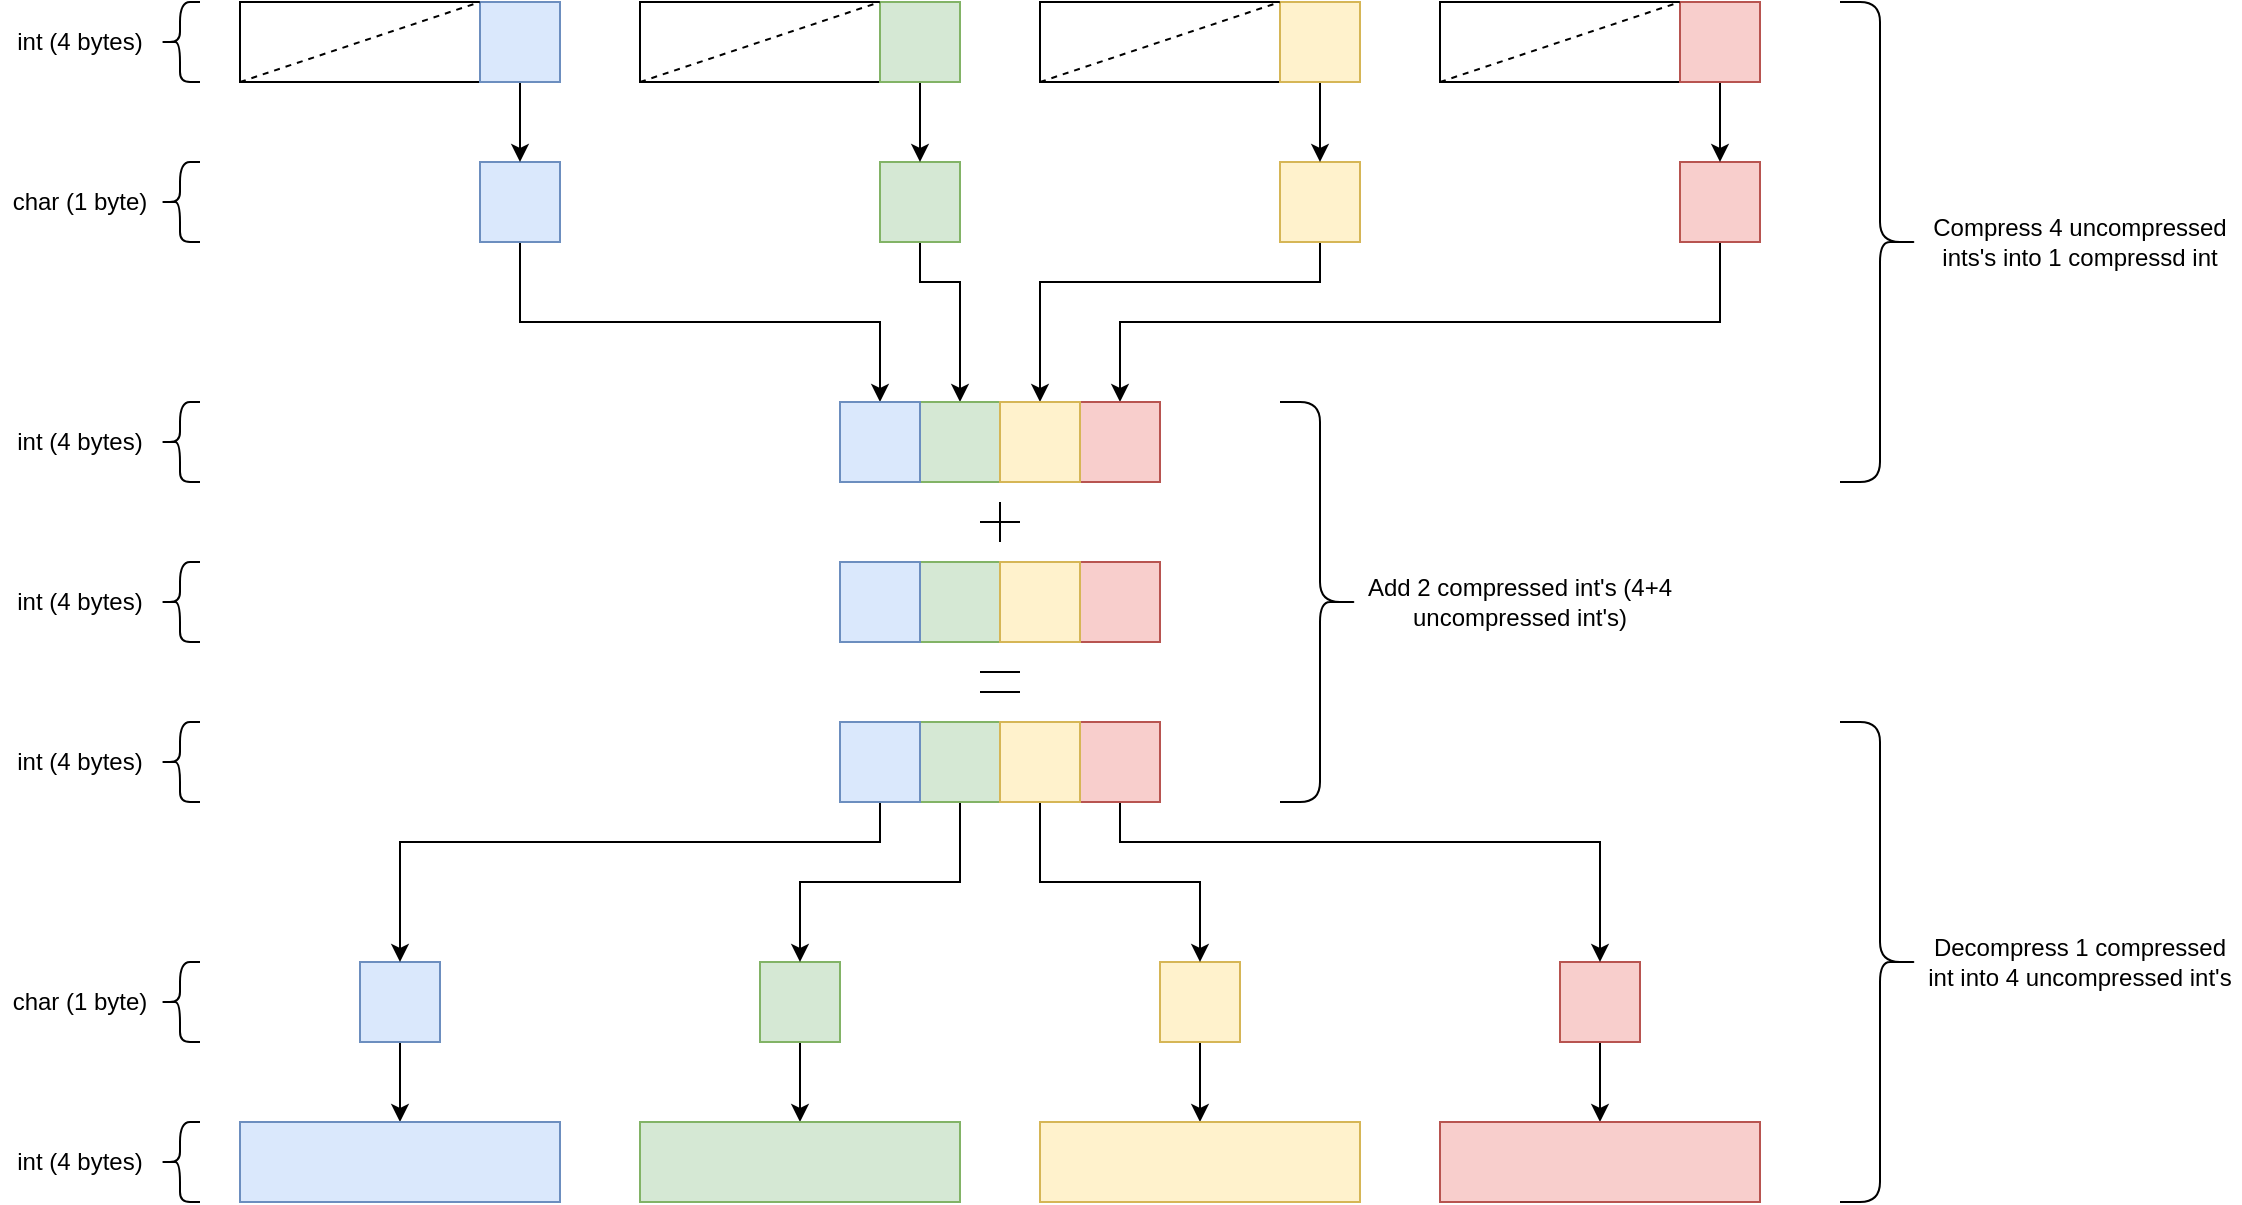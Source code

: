 <mxfile version="22.0.4" type="device">
  <diagram name="Page-1" id="utY_LT_nmhFpNKdy2aTu">
    <mxGraphModel dx="7827" dy="3587" grid="1" gridSize="10" guides="1" tooltips="1" connect="1" arrows="1" fold="1" page="1" pageScale="1" pageWidth="827" pageHeight="1169" math="0" shadow="0">
      <root>
        <mxCell id="0" />
        <mxCell id="1" parent="0" />
        <mxCell id="oWTCg2_sNXzXvzO919nh-1" value="" style="rounded=0;whiteSpace=wrap;html=1;fillColor=none;" parent="1" vertex="1">
          <mxGeometry x="40" y="200" width="160" height="40" as="geometry" />
        </mxCell>
        <mxCell id="oWTCg2_sNXzXvzO919nh-31" style="edgeStyle=orthogonalEdgeStyle;rounded=0;orthogonalLoop=1;jettySize=auto;html=1;exitX=0.5;exitY=1;exitDx=0;exitDy=0;entryX=0.5;entryY=0;entryDx=0;entryDy=0;" parent="1" source="oWTCg2_sNXzXvzO919nh-3" target="oWTCg2_sNXzXvzO919nh-24" edge="1">
          <mxGeometry relative="1" as="geometry" />
        </mxCell>
        <mxCell id="oWTCg2_sNXzXvzO919nh-3" value="" style="rounded=0;whiteSpace=wrap;html=1;fillColor=#dae8fc;strokeColor=#6c8ebf;" parent="1" vertex="1">
          <mxGeometry x="160" y="280" width="40" height="40" as="geometry" />
        </mxCell>
        <mxCell id="oWTCg2_sNXzXvzO919nh-4" value="" style="rounded=0;whiteSpace=wrap;html=1;fillColor=none;" parent="1" vertex="1">
          <mxGeometry x="240" y="200" width="160" height="40" as="geometry" />
        </mxCell>
        <mxCell id="oWTCg2_sNXzXvzO919nh-32" style="edgeStyle=orthogonalEdgeStyle;rounded=0;orthogonalLoop=1;jettySize=auto;html=1;exitX=0.5;exitY=1;exitDx=0;exitDy=0;entryX=0.5;entryY=0;entryDx=0;entryDy=0;" parent="1" source="oWTCg2_sNXzXvzO919nh-5" target="oWTCg2_sNXzXvzO919nh-19" edge="1">
          <mxGeometry relative="1" as="geometry">
            <Array as="points">
              <mxPoint x="380" y="340" />
              <mxPoint x="400" y="340" />
            </Array>
          </mxGeometry>
        </mxCell>
        <mxCell id="oWTCg2_sNXzXvzO919nh-5" value="" style="rounded=0;whiteSpace=wrap;html=1;fillColor=#d5e8d4;strokeColor=#82b366;" parent="1" vertex="1">
          <mxGeometry x="360" y="280" width="40" height="40" as="geometry" />
        </mxCell>
        <mxCell id="oWTCg2_sNXzXvzO919nh-6" value="" style="rounded=0;whiteSpace=wrap;html=1;fillColor=none;" parent="1" vertex="1">
          <mxGeometry x="440" y="200" width="160" height="40" as="geometry" />
        </mxCell>
        <mxCell id="oWTCg2_sNXzXvzO919nh-33" style="edgeStyle=orthogonalEdgeStyle;rounded=0;orthogonalLoop=1;jettySize=auto;html=1;exitX=0.5;exitY=1;exitDx=0;exitDy=0;entryX=0.5;entryY=0;entryDx=0;entryDy=0;" parent="1" source="oWTCg2_sNXzXvzO919nh-7" target="oWTCg2_sNXzXvzO919nh-21" edge="1">
          <mxGeometry relative="1" as="geometry">
            <Array as="points">
              <mxPoint x="580" y="340" />
              <mxPoint x="440" y="340" />
            </Array>
          </mxGeometry>
        </mxCell>
        <mxCell id="oWTCg2_sNXzXvzO919nh-7" value="" style="rounded=0;whiteSpace=wrap;html=1;fillColor=#fff2cc;strokeColor=#d6b656;" parent="1" vertex="1">
          <mxGeometry x="560" y="280" width="40" height="40" as="geometry" />
        </mxCell>
        <mxCell id="oWTCg2_sNXzXvzO919nh-8" value="" style="rounded=0;whiteSpace=wrap;html=1;fillColor=none;" parent="1" vertex="1">
          <mxGeometry x="640" y="200" width="160" height="40" as="geometry" />
        </mxCell>
        <mxCell id="oWTCg2_sNXzXvzO919nh-34" style="edgeStyle=orthogonalEdgeStyle;rounded=0;orthogonalLoop=1;jettySize=auto;html=1;exitX=0.5;exitY=1;exitDx=0;exitDy=0;entryX=0.5;entryY=0;entryDx=0;entryDy=0;" parent="1" source="oWTCg2_sNXzXvzO919nh-9" target="oWTCg2_sNXzXvzO919nh-20" edge="1">
          <mxGeometry relative="1" as="geometry" />
        </mxCell>
        <mxCell id="oWTCg2_sNXzXvzO919nh-9" value="" style="rounded=0;whiteSpace=wrap;html=1;fillColor=#f8cecc;strokeColor=#b85450;" parent="1" vertex="1">
          <mxGeometry x="760" y="280" width="40" height="40" as="geometry" />
        </mxCell>
        <mxCell id="oWTCg2_sNXzXvzO919nh-30" style="edgeStyle=orthogonalEdgeStyle;rounded=0;orthogonalLoop=1;jettySize=auto;html=1;entryX=0.5;entryY=0;entryDx=0;entryDy=0;" parent="1" source="oWTCg2_sNXzXvzO919nh-11" target="oWTCg2_sNXzXvzO919nh-9" edge="1">
          <mxGeometry relative="1" as="geometry" />
        </mxCell>
        <mxCell id="oWTCg2_sNXzXvzO919nh-11" value="" style="rounded=0;whiteSpace=wrap;html=1;fillColor=#f8cecc;strokeColor=#b85450;" parent="1" vertex="1">
          <mxGeometry x="760" y="200" width="40" height="40" as="geometry" />
        </mxCell>
        <mxCell id="oWTCg2_sNXzXvzO919nh-26" style="edgeStyle=orthogonalEdgeStyle;rounded=0;orthogonalLoop=1;jettySize=auto;html=1;exitX=0.5;exitY=1;exitDx=0;exitDy=0;entryX=0.5;entryY=0;entryDx=0;entryDy=0;" parent="1" source="oWTCg2_sNXzXvzO919nh-12" target="oWTCg2_sNXzXvzO919nh-3" edge="1">
          <mxGeometry relative="1" as="geometry" />
        </mxCell>
        <mxCell id="oWTCg2_sNXzXvzO919nh-12" value="" style="rounded=0;whiteSpace=wrap;html=1;fillColor=#dae8fc;strokeColor=#6c8ebf;" parent="1" vertex="1">
          <mxGeometry x="160" y="200" width="40" height="40" as="geometry" />
        </mxCell>
        <mxCell id="oWTCg2_sNXzXvzO919nh-28" style="edgeStyle=orthogonalEdgeStyle;rounded=0;orthogonalLoop=1;jettySize=auto;html=1;exitX=0.5;exitY=1;exitDx=0;exitDy=0;entryX=0.5;entryY=0;entryDx=0;entryDy=0;" parent="1" source="oWTCg2_sNXzXvzO919nh-16" target="oWTCg2_sNXzXvzO919nh-5" edge="1">
          <mxGeometry relative="1" as="geometry" />
        </mxCell>
        <mxCell id="oWTCg2_sNXzXvzO919nh-16" value="" style="rounded=0;whiteSpace=wrap;html=1;fillColor=#d5e8d4;strokeColor=#82b366;" parent="1" vertex="1">
          <mxGeometry x="360" y="200" width="40" height="40" as="geometry" />
        </mxCell>
        <mxCell id="oWTCg2_sNXzXvzO919nh-29" style="edgeStyle=orthogonalEdgeStyle;rounded=0;orthogonalLoop=1;jettySize=auto;html=1;exitX=0.5;exitY=1;exitDx=0;exitDy=0;entryX=0.5;entryY=0;entryDx=0;entryDy=0;" parent="1" source="oWTCg2_sNXzXvzO919nh-17" target="oWTCg2_sNXzXvzO919nh-7" edge="1">
          <mxGeometry relative="1" as="geometry" />
        </mxCell>
        <mxCell id="oWTCg2_sNXzXvzO919nh-17" value="" style="rounded=0;whiteSpace=wrap;html=1;fillColor=#fff2cc;strokeColor=#d6b656;" parent="1" vertex="1">
          <mxGeometry x="560" y="200" width="40" height="40" as="geometry" />
        </mxCell>
        <mxCell id="oWTCg2_sNXzXvzO919nh-19" value="" style="rounded=0;whiteSpace=wrap;html=1;fillColor=#d5e8d4;strokeColor=#82b366;" parent="1" vertex="1">
          <mxGeometry x="380" y="400" width="40" height="40" as="geometry" />
        </mxCell>
        <mxCell id="oWTCg2_sNXzXvzO919nh-20" value="" style="rounded=0;whiteSpace=wrap;html=1;fillColor=#f8cecc;strokeColor=#b85450;" parent="1" vertex="1">
          <mxGeometry x="460" y="400" width="40" height="40" as="geometry" />
        </mxCell>
        <mxCell id="oWTCg2_sNXzXvzO919nh-21" value="" style="rounded=0;whiteSpace=wrap;html=1;fillColor=#fff2cc;strokeColor=#d6b656;" parent="1" vertex="1">
          <mxGeometry x="420" y="400" width="40" height="40" as="geometry" />
        </mxCell>
        <mxCell id="oWTCg2_sNXzXvzO919nh-24" value="" style="rounded=0;whiteSpace=wrap;html=1;fillColor=#dae8fc;strokeColor=#6c8ebf;" parent="1" vertex="1">
          <mxGeometry x="340" y="400" width="40" height="40" as="geometry" />
        </mxCell>
        <mxCell id="oWTCg2_sNXzXvzO919nh-35" value="" style="endArrow=none;dashed=1;html=1;rounded=0;exitX=0;exitY=1;exitDx=0;exitDy=0;entryX=0;entryY=0;entryDx=0;entryDy=0;" parent="1" source="oWTCg2_sNXzXvzO919nh-1" target="oWTCg2_sNXzXvzO919nh-12" edge="1">
          <mxGeometry width="50" height="50" relative="1" as="geometry">
            <mxPoint x="390" y="420" as="sourcePoint" />
            <mxPoint x="440" y="370" as="targetPoint" />
          </mxGeometry>
        </mxCell>
        <mxCell id="oWTCg2_sNXzXvzO919nh-36" value="" style="endArrow=none;dashed=1;html=1;rounded=0;exitX=0;exitY=1;exitDx=0;exitDy=0;entryX=0;entryY=0;entryDx=0;entryDy=0;" parent="1" edge="1">
          <mxGeometry width="50" height="50" relative="1" as="geometry">
            <mxPoint x="240" y="240" as="sourcePoint" />
            <mxPoint x="360" y="200" as="targetPoint" />
          </mxGeometry>
        </mxCell>
        <mxCell id="oWTCg2_sNXzXvzO919nh-37" value="" style="endArrow=none;dashed=1;html=1;rounded=0;exitX=0;exitY=1;exitDx=0;exitDy=0;entryX=0;entryY=0;entryDx=0;entryDy=0;" parent="1" edge="1">
          <mxGeometry width="50" height="50" relative="1" as="geometry">
            <mxPoint x="440" y="240" as="sourcePoint" />
            <mxPoint x="560" y="200" as="targetPoint" />
          </mxGeometry>
        </mxCell>
        <mxCell id="oWTCg2_sNXzXvzO919nh-38" value="" style="endArrow=none;dashed=1;html=1;rounded=0;exitX=0;exitY=1;exitDx=0;exitDy=0;entryX=0;entryY=0;entryDx=0;entryDy=0;" parent="1" edge="1">
          <mxGeometry width="50" height="50" relative="1" as="geometry">
            <mxPoint x="640" y="240" as="sourcePoint" />
            <mxPoint x="760" y="200" as="targetPoint" />
          </mxGeometry>
        </mxCell>
        <mxCell id="oWTCg2_sNXzXvzO919nh-71" style="edgeStyle=orthogonalEdgeStyle;rounded=0;orthogonalLoop=1;jettySize=auto;html=1;exitX=0.5;exitY=1;exitDx=0;exitDy=0;entryX=0.5;entryY=0;entryDx=0;entryDy=0;" parent="1" source="oWTCg2_sNXzXvzO919nh-39" target="oWTCg2_sNXzXvzO919nh-59" edge="1">
          <mxGeometry relative="1" as="geometry" />
        </mxCell>
        <mxCell id="oWTCg2_sNXzXvzO919nh-39" value="" style="rounded=0;whiteSpace=wrap;html=1;fillColor=#dae8fc;strokeColor=#6c8ebf;" parent="1" vertex="1">
          <mxGeometry x="100" y="680" width="40" height="40" as="geometry" />
        </mxCell>
        <mxCell id="oWTCg2_sNXzXvzO919nh-72" style="edgeStyle=orthogonalEdgeStyle;rounded=0;orthogonalLoop=1;jettySize=auto;html=1;exitX=0.5;exitY=1;exitDx=0;exitDy=0;entryX=0.5;entryY=0;entryDx=0;entryDy=0;" parent="1" source="oWTCg2_sNXzXvzO919nh-40" target="oWTCg2_sNXzXvzO919nh-60" edge="1">
          <mxGeometry relative="1" as="geometry" />
        </mxCell>
        <mxCell id="oWTCg2_sNXzXvzO919nh-40" value="" style="rounded=0;whiteSpace=wrap;html=1;fillColor=#d5e8d4;strokeColor=#82b366;" parent="1" vertex="1">
          <mxGeometry x="300" y="680" width="40" height="40" as="geometry" />
        </mxCell>
        <mxCell id="oWTCg2_sNXzXvzO919nh-73" style="edgeStyle=orthogonalEdgeStyle;rounded=0;orthogonalLoop=1;jettySize=auto;html=1;exitX=0.5;exitY=1;exitDx=0;exitDy=0;entryX=0.5;entryY=0;entryDx=0;entryDy=0;" parent="1" source="oWTCg2_sNXzXvzO919nh-41" target="oWTCg2_sNXzXvzO919nh-61" edge="1">
          <mxGeometry relative="1" as="geometry" />
        </mxCell>
        <mxCell id="oWTCg2_sNXzXvzO919nh-41" value="" style="rounded=0;whiteSpace=wrap;html=1;fillColor=#fff2cc;strokeColor=#d6b656;" parent="1" vertex="1">
          <mxGeometry x="500" y="680" width="40" height="40" as="geometry" />
        </mxCell>
        <mxCell id="oWTCg2_sNXzXvzO919nh-74" style="edgeStyle=orthogonalEdgeStyle;rounded=0;orthogonalLoop=1;jettySize=auto;html=1;exitX=0.5;exitY=1;exitDx=0;exitDy=0;entryX=0.5;entryY=0;entryDx=0;entryDy=0;" parent="1" source="oWTCg2_sNXzXvzO919nh-42" target="oWTCg2_sNXzXvzO919nh-62" edge="1">
          <mxGeometry relative="1" as="geometry" />
        </mxCell>
        <mxCell id="oWTCg2_sNXzXvzO919nh-42" value="" style="rounded=0;whiteSpace=wrap;html=1;fillColor=#f8cecc;strokeColor=#b85450;" parent="1" vertex="1">
          <mxGeometry x="700" y="680" width="40" height="40" as="geometry" />
        </mxCell>
        <mxCell id="oWTCg2_sNXzXvzO919nh-43" value="" style="rounded=0;whiteSpace=wrap;html=1;fillColor=#d5e8d4;strokeColor=#82b366;" parent="1" vertex="1">
          <mxGeometry x="380" y="480" width="40" height="40" as="geometry" />
        </mxCell>
        <mxCell id="oWTCg2_sNXzXvzO919nh-44" value="" style="rounded=0;whiteSpace=wrap;html=1;fillColor=#f8cecc;strokeColor=#b85450;" parent="1" vertex="1">
          <mxGeometry x="460" y="480" width="40" height="40" as="geometry" />
        </mxCell>
        <mxCell id="oWTCg2_sNXzXvzO919nh-45" value="" style="rounded=0;whiteSpace=wrap;html=1;fillColor=#fff2cc;strokeColor=#d6b656;" parent="1" vertex="1">
          <mxGeometry x="420" y="480" width="40" height="40" as="geometry" />
        </mxCell>
        <mxCell id="oWTCg2_sNXzXvzO919nh-46" value="" style="rounded=0;whiteSpace=wrap;html=1;fillColor=#dae8fc;strokeColor=#6c8ebf;" parent="1" vertex="1">
          <mxGeometry x="340" y="480" width="40" height="40" as="geometry" />
        </mxCell>
        <mxCell id="oWTCg2_sNXzXvzO919nh-55" style="edgeStyle=orthogonalEdgeStyle;rounded=0;orthogonalLoop=1;jettySize=auto;html=1;exitX=0.5;exitY=1;exitDx=0;exitDy=0;entryX=0.5;entryY=0;entryDx=0;entryDy=0;" parent="1" source="oWTCg2_sNXzXvzO919nh-47" target="oWTCg2_sNXzXvzO919nh-40" edge="1">
          <mxGeometry relative="1" as="geometry" />
        </mxCell>
        <mxCell id="oWTCg2_sNXzXvzO919nh-47" value="" style="rounded=0;whiteSpace=wrap;html=1;fillColor=#d5e8d4;strokeColor=#82b366;" parent="1" vertex="1">
          <mxGeometry x="380" y="560" width="40" height="40" as="geometry" />
        </mxCell>
        <mxCell id="oWTCg2_sNXzXvzO919nh-58" style="edgeStyle=orthogonalEdgeStyle;rounded=0;orthogonalLoop=1;jettySize=auto;html=1;exitX=0.5;exitY=1;exitDx=0;exitDy=0;entryX=0.5;entryY=0;entryDx=0;entryDy=0;" parent="1" source="oWTCg2_sNXzXvzO919nh-48" target="oWTCg2_sNXzXvzO919nh-42" edge="1">
          <mxGeometry relative="1" as="geometry">
            <Array as="points">
              <mxPoint x="480" y="620" />
              <mxPoint x="720" y="620" />
            </Array>
          </mxGeometry>
        </mxCell>
        <mxCell id="oWTCg2_sNXzXvzO919nh-48" value="" style="rounded=0;whiteSpace=wrap;html=1;fillColor=#f8cecc;strokeColor=#b85450;" parent="1" vertex="1">
          <mxGeometry x="460" y="560" width="40" height="40" as="geometry" />
        </mxCell>
        <mxCell id="oWTCg2_sNXzXvzO919nh-56" style="edgeStyle=orthogonalEdgeStyle;rounded=0;orthogonalLoop=1;jettySize=auto;html=1;exitX=0.5;exitY=1;exitDx=0;exitDy=0;entryX=0.5;entryY=0;entryDx=0;entryDy=0;" parent="1" source="oWTCg2_sNXzXvzO919nh-49" target="oWTCg2_sNXzXvzO919nh-41" edge="1">
          <mxGeometry relative="1" as="geometry" />
        </mxCell>
        <mxCell id="oWTCg2_sNXzXvzO919nh-49" value="" style="rounded=0;whiteSpace=wrap;html=1;fillColor=#fff2cc;strokeColor=#d6b656;" parent="1" vertex="1">
          <mxGeometry x="420" y="560" width="40" height="40" as="geometry" />
        </mxCell>
        <mxCell id="oWTCg2_sNXzXvzO919nh-57" style="edgeStyle=orthogonalEdgeStyle;rounded=0;orthogonalLoop=1;jettySize=auto;html=1;exitX=0.5;exitY=1;exitDx=0;exitDy=0;entryX=0.5;entryY=0;entryDx=0;entryDy=0;" parent="1" source="oWTCg2_sNXzXvzO919nh-50" target="oWTCg2_sNXzXvzO919nh-39" edge="1">
          <mxGeometry relative="1" as="geometry">
            <Array as="points">
              <mxPoint x="360" y="620" />
              <mxPoint x="120" y="620" />
            </Array>
          </mxGeometry>
        </mxCell>
        <mxCell id="oWTCg2_sNXzXvzO919nh-50" value="" style="rounded=0;whiteSpace=wrap;html=1;fillColor=#dae8fc;strokeColor=#6c8ebf;" parent="1" vertex="1">
          <mxGeometry x="340" y="560" width="40" height="40" as="geometry" />
        </mxCell>
        <mxCell id="oWTCg2_sNXzXvzO919nh-51" value="" style="endArrow=none;html=1;rounded=0;" parent="1" edge="1">
          <mxGeometry width="50" height="50" relative="1" as="geometry">
            <mxPoint x="420" y="470" as="sourcePoint" />
            <mxPoint x="420" y="450" as="targetPoint" />
          </mxGeometry>
        </mxCell>
        <mxCell id="oWTCg2_sNXzXvzO919nh-52" value="" style="endArrow=none;html=1;rounded=0;" parent="1" edge="1">
          <mxGeometry width="50" height="50" relative="1" as="geometry">
            <mxPoint x="410" y="460" as="sourcePoint" />
            <mxPoint x="430" y="460" as="targetPoint" />
          </mxGeometry>
        </mxCell>
        <mxCell id="oWTCg2_sNXzXvzO919nh-53" value="" style="endArrow=none;html=1;rounded=0;" parent="1" edge="1">
          <mxGeometry width="50" height="50" relative="1" as="geometry">
            <mxPoint x="410" y="535" as="sourcePoint" />
            <mxPoint x="430" y="535" as="targetPoint" />
          </mxGeometry>
        </mxCell>
        <mxCell id="oWTCg2_sNXzXvzO919nh-54" value="" style="endArrow=none;html=1;rounded=0;" parent="1" edge="1">
          <mxGeometry width="50" height="50" relative="1" as="geometry">
            <mxPoint x="410" y="545" as="sourcePoint" />
            <mxPoint x="430" y="545" as="targetPoint" />
          </mxGeometry>
        </mxCell>
        <mxCell id="oWTCg2_sNXzXvzO919nh-59" value="" style="rounded=0;whiteSpace=wrap;html=1;fillColor=#dae8fc;strokeColor=#6c8ebf;" parent="1" vertex="1">
          <mxGeometry x="40" y="760" width="160" height="40" as="geometry" />
        </mxCell>
        <mxCell id="oWTCg2_sNXzXvzO919nh-60" value="" style="rounded=0;whiteSpace=wrap;html=1;fillColor=#d5e8d4;strokeColor=#82b366;" parent="1" vertex="1">
          <mxGeometry x="240" y="760" width="160" height="40" as="geometry" />
        </mxCell>
        <mxCell id="oWTCg2_sNXzXvzO919nh-61" value="" style="rounded=0;whiteSpace=wrap;html=1;fillColor=#fff2cc;strokeColor=#d6b656;" parent="1" vertex="1">
          <mxGeometry x="440" y="760" width="160" height="40" as="geometry" />
        </mxCell>
        <mxCell id="oWTCg2_sNXzXvzO919nh-62" value="" style="rounded=0;whiteSpace=wrap;html=1;fillColor=#f8cecc;strokeColor=#b85450;" parent="1" vertex="1">
          <mxGeometry x="640" y="760" width="160" height="40" as="geometry" />
        </mxCell>
        <mxCell id="oWTCg2_sNXzXvzO919nh-75" value="int (4 bytes)" style="text;html=1;strokeColor=none;fillColor=none;align=center;verticalAlign=middle;whiteSpace=wrap;rounded=0;" parent="1" vertex="1">
          <mxGeometry x="-80" y="200" width="80" height="40" as="geometry" />
        </mxCell>
        <mxCell id="oWTCg2_sNXzXvzO919nh-76" value="char (1 byte)" style="text;html=1;strokeColor=none;fillColor=none;align=center;verticalAlign=middle;whiteSpace=wrap;rounded=0;" parent="1" vertex="1">
          <mxGeometry x="-80" y="280" width="80" height="40" as="geometry" />
        </mxCell>
        <mxCell id="oWTCg2_sNXzXvzO919nh-77" value="int (4 bytes)" style="text;html=1;strokeColor=none;fillColor=none;align=center;verticalAlign=middle;whiteSpace=wrap;rounded=0;" parent="1" vertex="1">
          <mxGeometry x="-80" y="400" width="80" height="40" as="geometry" />
        </mxCell>
        <mxCell id="oWTCg2_sNXzXvzO919nh-78" value="int (4 bytes)" style="text;html=1;strokeColor=none;fillColor=none;align=center;verticalAlign=middle;whiteSpace=wrap;rounded=0;" parent="1" vertex="1">
          <mxGeometry x="-80" y="480" width="80" height="40" as="geometry" />
        </mxCell>
        <mxCell id="oWTCg2_sNXzXvzO919nh-79" value="int (4 bytes)" style="text;html=1;strokeColor=none;fillColor=none;align=center;verticalAlign=middle;whiteSpace=wrap;rounded=0;" parent="1" vertex="1">
          <mxGeometry x="-80" y="560" width="80" height="40" as="geometry" />
        </mxCell>
        <mxCell id="oWTCg2_sNXzXvzO919nh-80" value="char (1 byte)" style="text;html=1;strokeColor=none;fillColor=none;align=center;verticalAlign=middle;whiteSpace=wrap;rounded=0;" parent="1" vertex="1">
          <mxGeometry x="-80" y="680" width="80" height="40" as="geometry" />
        </mxCell>
        <mxCell id="oWTCg2_sNXzXvzO919nh-81" value="int (4 bytes)" style="text;html=1;strokeColor=none;fillColor=none;align=center;verticalAlign=middle;whiteSpace=wrap;rounded=0;" parent="1" vertex="1">
          <mxGeometry x="-80" y="760" width="80" height="40" as="geometry" />
        </mxCell>
        <mxCell id="oWTCg2_sNXzXvzO919nh-82" value="" style="shape=curlyBracket;whiteSpace=wrap;html=1;rounded=1;flipH=1;labelPosition=right;verticalLabelPosition=middle;align=left;verticalAlign=middle;" parent="1" vertex="1">
          <mxGeometry x="840" y="200" width="40" height="240" as="geometry" />
        </mxCell>
        <mxCell id="oWTCg2_sNXzXvzO919nh-83" value="" style="shape=curlyBracket;whiteSpace=wrap;html=1;rounded=1;flipH=1;labelPosition=right;verticalLabelPosition=middle;align=left;verticalAlign=middle;" parent="1" vertex="1">
          <mxGeometry x="840" y="560" width="40" height="240" as="geometry" />
        </mxCell>
        <mxCell id="oWTCg2_sNXzXvzO919nh-84" value="" style="shape=curlyBracket;whiteSpace=wrap;html=1;rounded=1;flipH=1;labelPosition=right;verticalLabelPosition=middle;align=left;verticalAlign=middle;" parent="1" vertex="1">
          <mxGeometry x="560" y="400" width="40" height="200" as="geometry" />
        </mxCell>
        <mxCell id="oWTCg2_sNXzXvzO919nh-85" value="Add 2 compressed int&#39;s (4+4 uncompressed int&#39;s)" style="text;html=1;strokeColor=none;fillColor=none;align=center;verticalAlign=middle;whiteSpace=wrap;rounded=0;" parent="1" vertex="1">
          <mxGeometry x="600" y="480" width="160" height="40" as="geometry" />
        </mxCell>
        <mxCell id="oWTCg2_sNXzXvzO919nh-86" value="Compress 4 uncompressed ints&#39;s into 1 compressd int" style="text;html=1;strokeColor=none;fillColor=none;align=center;verticalAlign=middle;whiteSpace=wrap;rounded=0;" parent="1" vertex="1">
          <mxGeometry x="880" y="280" width="160" height="80" as="geometry" />
        </mxCell>
        <mxCell id="oWTCg2_sNXzXvzO919nh-87" value="Decompress 1 compressed int into 4 uncompressed int&#39;s" style="text;html=1;strokeColor=none;fillColor=none;align=center;verticalAlign=middle;whiteSpace=wrap;rounded=0;" parent="1" vertex="1">
          <mxGeometry x="880" y="640" width="160" height="80" as="geometry" />
        </mxCell>
        <mxCell id="oWTCg2_sNXzXvzO919nh-88" value="" style="shape=curlyBracket;whiteSpace=wrap;html=1;rounded=1;labelPosition=left;verticalLabelPosition=middle;align=right;verticalAlign=middle;" parent="1" vertex="1">
          <mxGeometry y="200" width="20" height="40" as="geometry" />
        </mxCell>
        <mxCell id="oWTCg2_sNXzXvzO919nh-89" value="" style="shape=curlyBracket;whiteSpace=wrap;html=1;rounded=1;labelPosition=left;verticalLabelPosition=middle;align=right;verticalAlign=middle;" parent="1" vertex="1">
          <mxGeometry y="280" width="20" height="40" as="geometry" />
        </mxCell>
        <mxCell id="oWTCg2_sNXzXvzO919nh-90" value="" style="shape=curlyBracket;whiteSpace=wrap;html=1;rounded=1;labelPosition=left;verticalLabelPosition=middle;align=right;verticalAlign=middle;" parent="1" vertex="1">
          <mxGeometry y="400" width="20" height="40" as="geometry" />
        </mxCell>
        <mxCell id="oWTCg2_sNXzXvzO919nh-91" value="" style="shape=curlyBracket;whiteSpace=wrap;html=1;rounded=1;labelPosition=left;verticalLabelPosition=middle;align=right;verticalAlign=middle;" parent="1" vertex="1">
          <mxGeometry y="480" width="20" height="40" as="geometry" />
        </mxCell>
        <mxCell id="oWTCg2_sNXzXvzO919nh-94" value="" style="shape=curlyBracket;whiteSpace=wrap;html=1;rounded=1;labelPosition=left;verticalLabelPosition=middle;align=right;verticalAlign=middle;" parent="1" vertex="1">
          <mxGeometry y="560" width="20" height="40" as="geometry" />
        </mxCell>
        <mxCell id="oWTCg2_sNXzXvzO919nh-95" value="" style="shape=curlyBracket;whiteSpace=wrap;html=1;rounded=1;labelPosition=left;verticalLabelPosition=middle;align=right;verticalAlign=middle;" parent="1" vertex="1">
          <mxGeometry y="680" width="20" height="40" as="geometry" />
        </mxCell>
        <mxCell id="oWTCg2_sNXzXvzO919nh-96" value="" style="shape=curlyBracket;whiteSpace=wrap;html=1;rounded=1;labelPosition=left;verticalLabelPosition=middle;align=right;verticalAlign=middle;" parent="1" vertex="1">
          <mxGeometry y="760" width="20" height="40" as="geometry" />
        </mxCell>
      </root>
    </mxGraphModel>
  </diagram>
</mxfile>
